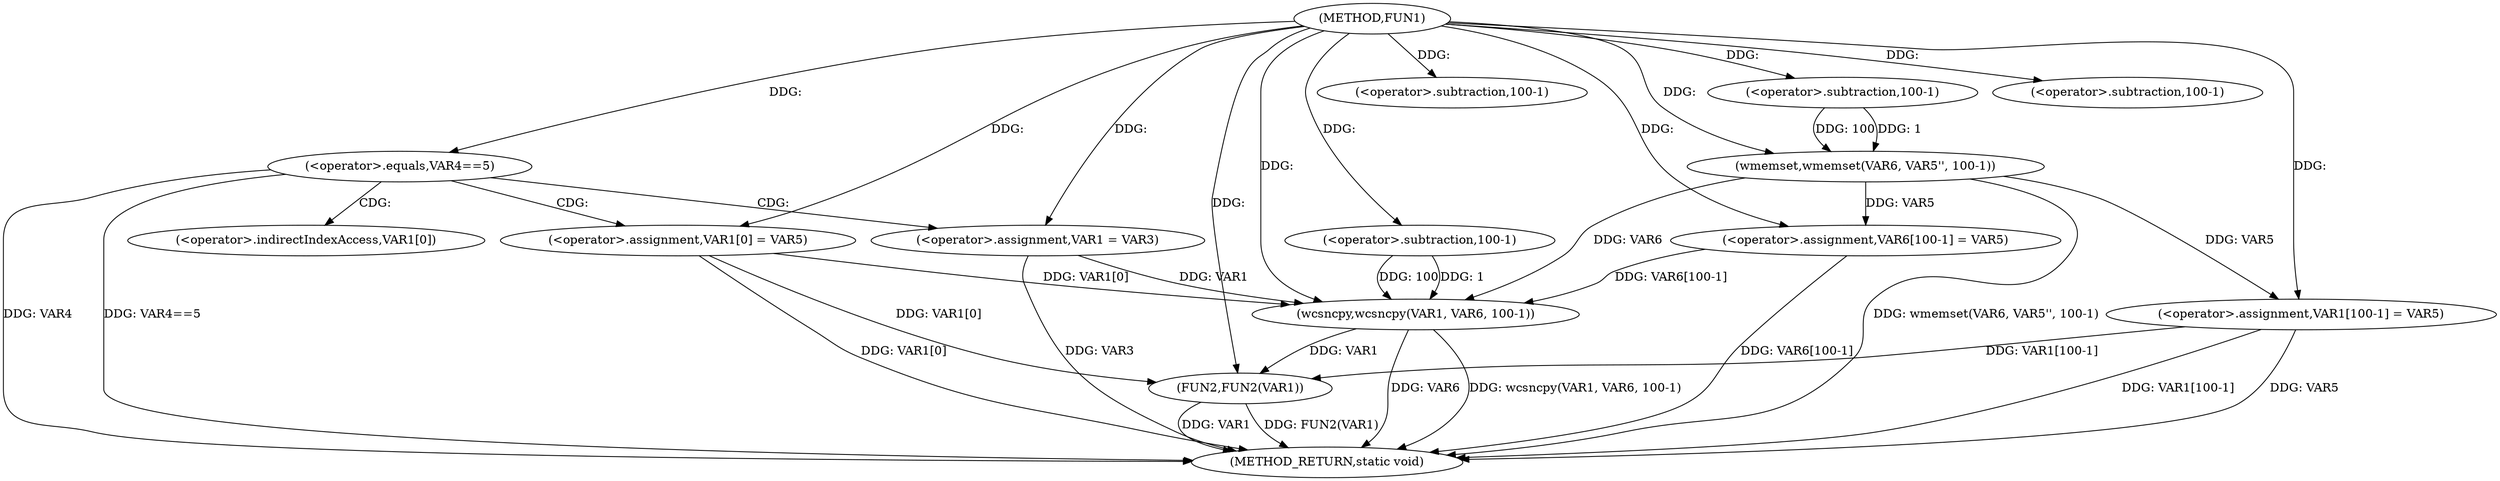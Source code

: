 digraph FUN1 {  
"1000100" [label = "(METHOD,FUN1)" ]
"1000148" [label = "(METHOD_RETURN,static void)" ]
"1000106" [label = "(<operator>.equals,VAR4==5)" ]
"1000110" [label = "(<operator>.assignment,VAR1 = VAR3)" ]
"1000113" [label = "(<operator>.assignment,VAR1[0] = VAR5)" ]
"1000120" [label = "(wmemset,wmemset(VAR6, VAR5'', 100-1))" ]
"1000123" [label = "(<operator>.subtraction,100-1)" ]
"1000126" [label = "(<operator>.assignment,VAR6[100-1] = VAR5)" ]
"1000129" [label = "(<operator>.subtraction,100-1)" ]
"1000133" [label = "(wcsncpy,wcsncpy(VAR1, VAR6, 100-1))" ]
"1000136" [label = "(<operator>.subtraction,100-1)" ]
"1000139" [label = "(<operator>.assignment,VAR1[100-1] = VAR5)" ]
"1000142" [label = "(<operator>.subtraction,100-1)" ]
"1000146" [label = "(FUN2,FUN2(VAR1))" ]
"1000114" [label = "(<operator>.indirectIndexAccess,VAR1[0])" ]
  "1000106" -> "1000148"  [ label = "DDG: VAR4"] 
  "1000113" -> "1000148"  [ label = "DDG: VAR1[0]"] 
  "1000139" -> "1000148"  [ label = "DDG: VAR1[100-1]"] 
  "1000126" -> "1000148"  [ label = "DDG: VAR6[100-1]"] 
  "1000139" -> "1000148"  [ label = "DDG: VAR5"] 
  "1000146" -> "1000148"  [ label = "DDG: FUN2(VAR1)"] 
  "1000146" -> "1000148"  [ label = "DDG: VAR1"] 
  "1000106" -> "1000148"  [ label = "DDG: VAR4==5"] 
  "1000133" -> "1000148"  [ label = "DDG: wcsncpy(VAR1, VAR6, 100-1)"] 
  "1000110" -> "1000148"  [ label = "DDG: VAR3"] 
  "1000133" -> "1000148"  [ label = "DDG: VAR6"] 
  "1000120" -> "1000148"  [ label = "DDG: wmemset(VAR6, VAR5'', 100-1)"] 
  "1000100" -> "1000106"  [ label = "DDG: "] 
  "1000100" -> "1000110"  [ label = "DDG: "] 
  "1000100" -> "1000113"  [ label = "DDG: "] 
  "1000100" -> "1000120"  [ label = "DDG: "] 
  "1000123" -> "1000120"  [ label = "DDG: 100"] 
  "1000123" -> "1000120"  [ label = "DDG: 1"] 
  "1000100" -> "1000123"  [ label = "DDG: "] 
  "1000120" -> "1000126"  [ label = "DDG: VAR5"] 
  "1000100" -> "1000126"  [ label = "DDG: "] 
  "1000100" -> "1000129"  [ label = "DDG: "] 
  "1000113" -> "1000133"  [ label = "DDG: VAR1[0]"] 
  "1000110" -> "1000133"  [ label = "DDG: VAR1"] 
  "1000100" -> "1000133"  [ label = "DDG: "] 
  "1000120" -> "1000133"  [ label = "DDG: VAR6"] 
  "1000126" -> "1000133"  [ label = "DDG: VAR6[100-1]"] 
  "1000136" -> "1000133"  [ label = "DDG: 100"] 
  "1000136" -> "1000133"  [ label = "DDG: 1"] 
  "1000100" -> "1000136"  [ label = "DDG: "] 
  "1000100" -> "1000139"  [ label = "DDG: "] 
  "1000120" -> "1000139"  [ label = "DDG: VAR5"] 
  "1000100" -> "1000142"  [ label = "DDG: "] 
  "1000113" -> "1000146"  [ label = "DDG: VAR1[0]"] 
  "1000139" -> "1000146"  [ label = "DDG: VAR1[100-1]"] 
  "1000133" -> "1000146"  [ label = "DDG: VAR1"] 
  "1000100" -> "1000146"  [ label = "DDG: "] 
  "1000106" -> "1000110"  [ label = "CDG: "] 
  "1000106" -> "1000113"  [ label = "CDG: "] 
  "1000106" -> "1000114"  [ label = "CDG: "] 
}

